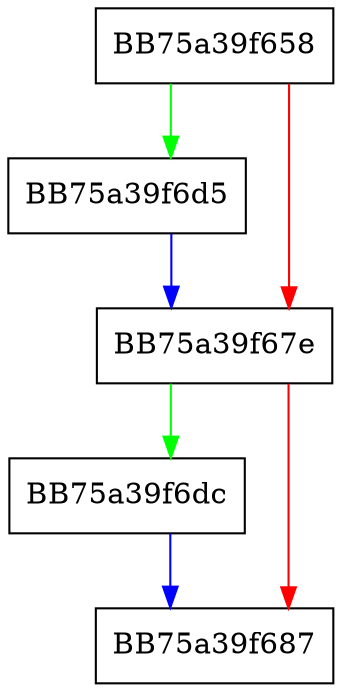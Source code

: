 digraph CreateInstance {
  node [shape="box"];
  graph [splines=ortho];
  BB75a39f658 -> BB75a39f6d5 [color="green"];
  BB75a39f658 -> BB75a39f67e [color="red"];
  BB75a39f67e -> BB75a39f6dc [color="green"];
  BB75a39f67e -> BB75a39f687 [color="red"];
  BB75a39f6d5 -> BB75a39f67e [color="blue"];
  BB75a39f6dc -> BB75a39f687 [color="blue"];
}